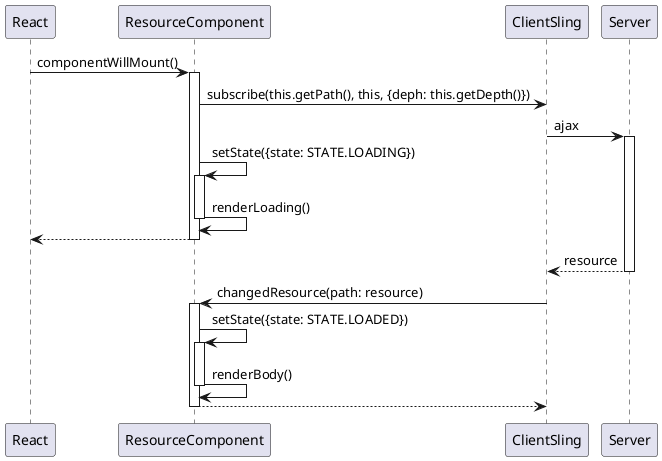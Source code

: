 @startuml


React -> ResourceComponent: componentWillMount()
activate ResourceComponent
ResourceComponent -> ClientSling: subscribe(this.getPath(), this, {deph: this.getDepth()})
ClientSling -> Server : ajax
activate Server
ResourceComponent -> ResourceComponent: setState({state: STATE.LOADING})
activate ResourceComponent
ResourceComponent -> ResourceComponent: renderLoading()
deactivate ResourceComponent
ResourceComponent --> React
deactivate ResourceComponent


Server --> ClientSling: resource
deactivate Server

ClientSling -> ResourceComponent: changedResource(path: resource)
activate ResourceComponent
ResourceComponent -> ResourceComponent: setState({state: STATE.LOADED})
activate ResourceComponent
ResourceComponent -> ResourceComponent: renderBody()

deactivate ResourceComponent
ResourceComponent --> ClientSling
deactivate ResourceComponent

@enduml